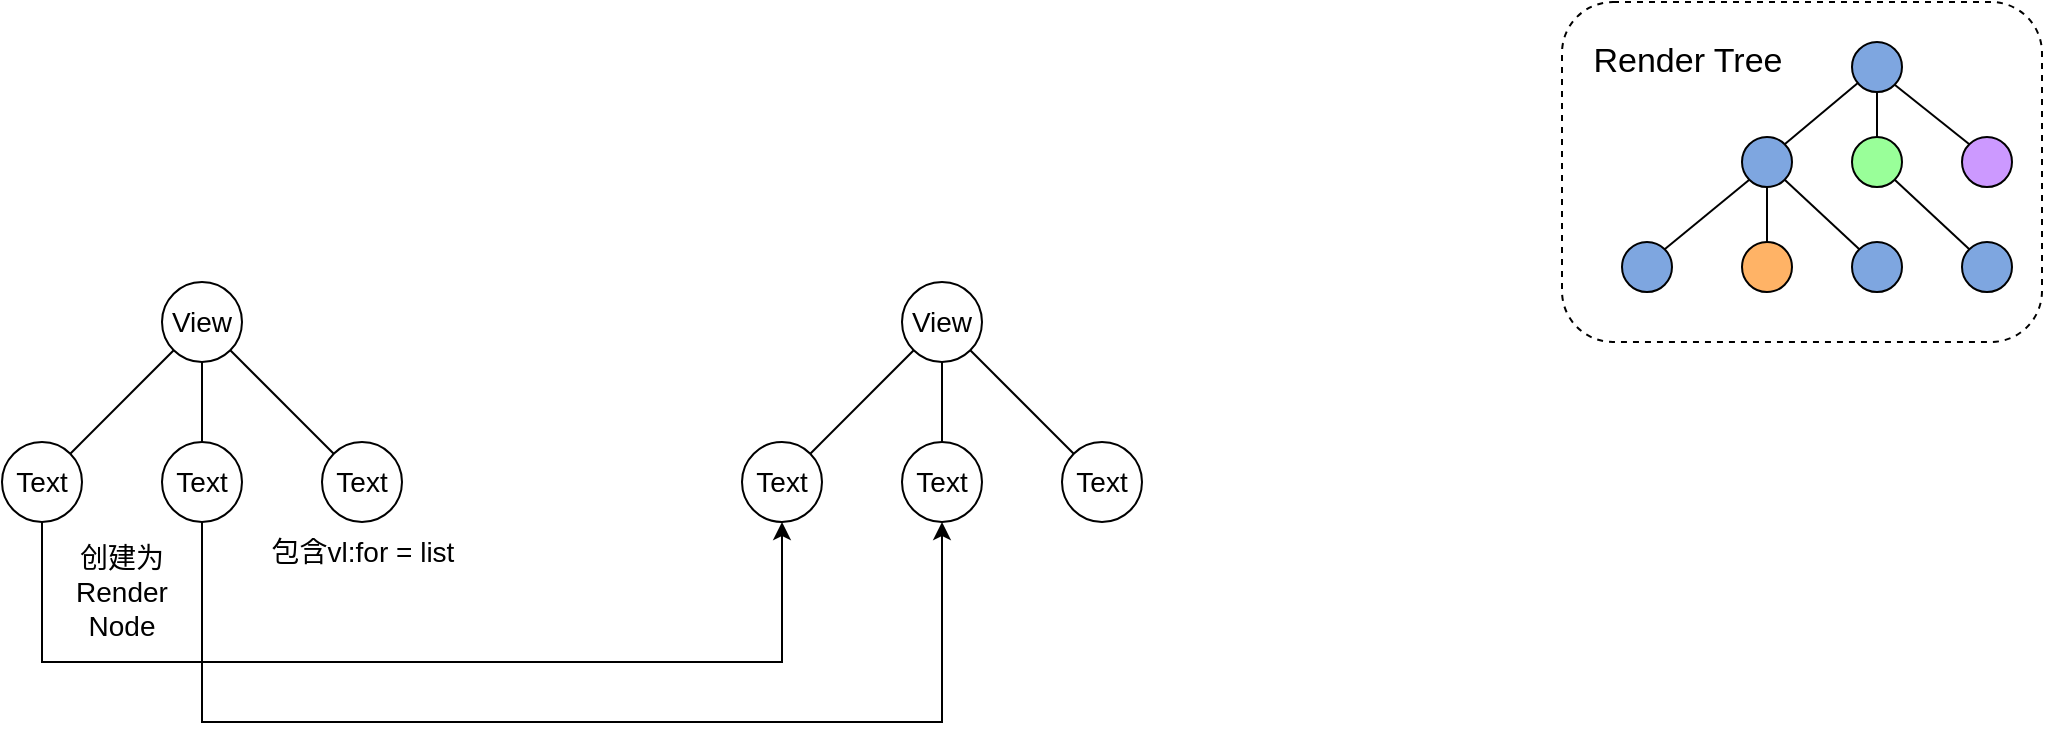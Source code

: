 <mxfile version="20.8.18" type="github" pages="2">
  <diagram name="第 1 页" id="cYTpn5aUSwXa2kTmMULK">
    <mxGraphModel dx="1978" dy="681" grid="1" gridSize="10" guides="1" tooltips="1" connect="1" arrows="1" fold="1" page="1" pageScale="1" pageWidth="827" pageHeight="1169" math="0" shadow="0">
      <root>
        <mxCell id="0" />
        <mxCell id="1" parent="0" />
        <mxCell id="NY8JZ3C-U5HUo9BYB7Ef-1" value="" style="rounded=1;whiteSpace=wrap;html=1;shadow=0;dashed=1;" vertex="1" parent="1">
          <mxGeometry x="60" y="80" width="240" height="170" as="geometry" />
        </mxCell>
        <mxCell id="g4z9N9XSjGAZjHoc07tf-1" value="View" style="ellipse;whiteSpace=wrap;html=1;aspect=fixed;fontSize=14;" vertex="1" parent="1">
          <mxGeometry x="-640" y="220" width="40" height="40" as="geometry" />
        </mxCell>
        <mxCell id="g4z9N9XSjGAZjHoc07tf-2" value="Text" style="ellipse;whiteSpace=wrap;html=1;aspect=fixed;fontSize=14;" vertex="1" parent="1">
          <mxGeometry x="-720" y="300" width="40" height="40" as="geometry" />
        </mxCell>
        <mxCell id="g4z9N9XSjGAZjHoc07tf-4" value="" style="endArrow=none;html=1;rounded=0;exitX=1;exitY=0;exitDx=0;exitDy=0;" edge="1" parent="1" source="g4z9N9XSjGAZjHoc07tf-2" target="g4z9N9XSjGAZjHoc07tf-1">
          <mxGeometry width="50" height="50" relative="1" as="geometry">
            <mxPoint x="-680" y="270" as="sourcePoint" />
            <mxPoint x="-630" y="220" as="targetPoint" />
          </mxGeometry>
        </mxCell>
        <mxCell id="g4z9N9XSjGAZjHoc07tf-5" value="Text" style="ellipse;whiteSpace=wrap;html=1;aspect=fixed;fontSize=14;" vertex="1" parent="1">
          <mxGeometry x="-640" y="300" width="40" height="40" as="geometry" />
        </mxCell>
        <mxCell id="g4z9N9XSjGAZjHoc07tf-6" value="Text" style="ellipse;whiteSpace=wrap;html=1;aspect=fixed;fontSize=14;" vertex="1" parent="1">
          <mxGeometry x="-560" y="300" width="40" height="40" as="geometry" />
        </mxCell>
        <mxCell id="g4z9N9XSjGAZjHoc07tf-7" value="" style="endArrow=none;html=1;rounded=0;entryX=0.5;entryY=1;entryDx=0;entryDy=0;" edge="1" parent="1" source="g4z9N9XSjGAZjHoc07tf-5" target="g4z9N9XSjGAZjHoc07tf-1">
          <mxGeometry width="50" height="50" relative="1" as="geometry">
            <mxPoint x="-570" y="270" as="sourcePoint" />
            <mxPoint x="-570" y="380" as="targetPoint" />
          </mxGeometry>
        </mxCell>
        <mxCell id="g4z9N9XSjGAZjHoc07tf-8" value="" style="endArrow=none;html=1;rounded=0;exitX=1;exitY=1;exitDx=0;exitDy=0;entryX=0;entryY=0;entryDx=0;entryDy=0;" edge="1" parent="1" source="g4z9N9XSjGAZjHoc07tf-1" target="g4z9N9XSjGAZjHoc07tf-6">
          <mxGeometry width="50" height="50" relative="1" as="geometry">
            <mxPoint x="-580" y="290" as="sourcePoint" />
            <mxPoint x="-560" y="300" as="targetPoint" />
          </mxGeometry>
        </mxCell>
        <mxCell id="g4z9N9XSjGAZjHoc07tf-18" value="" style="ellipse;whiteSpace=wrap;html=1;aspect=fixed;fillColor=#7EA6E0;" vertex="1" parent="1">
          <mxGeometry x="205" y="100" width="25" height="25" as="geometry" />
        </mxCell>
        <mxCell id="g4z9N9XSjGAZjHoc07tf-19" value="" style="ellipse;whiteSpace=wrap;html=1;aspect=fixed;fillColor=#7EA6E0;" vertex="1" parent="1">
          <mxGeometry x="150" y="147.5" width="25" height="25" as="geometry" />
        </mxCell>
        <mxCell id="g4z9N9XSjGAZjHoc07tf-20" value="" style="endArrow=none;html=1;rounded=0;exitX=1;exitY=0;exitDx=0;exitDy=0;" edge="1" parent="1" source="g4z9N9XSjGAZjHoc07tf-19" target="g4z9N9XSjGAZjHoc07tf-18">
          <mxGeometry width="50" height="50" relative="1" as="geometry">
            <mxPoint x="190" y="135" as="sourcePoint" />
            <mxPoint x="240" y="85" as="targetPoint" />
          </mxGeometry>
        </mxCell>
        <mxCell id="g4z9N9XSjGAZjHoc07tf-21" value="" style="ellipse;whiteSpace=wrap;html=1;aspect=fixed;fillColor=#99FF99;" vertex="1" parent="1">
          <mxGeometry x="205" y="147.5" width="25" height="25" as="geometry" />
        </mxCell>
        <mxCell id="g4z9N9XSjGAZjHoc07tf-22" value="" style="ellipse;whiteSpace=wrap;html=1;aspect=fixed;fillColor=#CC99FF;" vertex="1" parent="1">
          <mxGeometry x="260" y="147.5" width="25" height="25" as="geometry" />
        </mxCell>
        <mxCell id="g4z9N9XSjGAZjHoc07tf-23" value="" style="endArrow=none;html=1;rounded=0;entryX=0.5;entryY=1;entryDx=0;entryDy=0;" edge="1" parent="1" source="g4z9N9XSjGAZjHoc07tf-21" target="g4z9N9XSjGAZjHoc07tf-18">
          <mxGeometry width="50" height="50" relative="1" as="geometry">
            <mxPoint x="300" y="135" as="sourcePoint" />
            <mxPoint x="300" y="245" as="targetPoint" />
          </mxGeometry>
        </mxCell>
        <mxCell id="g4z9N9XSjGAZjHoc07tf-24" value="" style="endArrow=none;html=1;rounded=0;exitX=1;exitY=1;exitDx=0;exitDy=0;entryX=0;entryY=0;entryDx=0;entryDy=0;" edge="1" parent="1" source="g4z9N9XSjGAZjHoc07tf-18" target="g4z9N9XSjGAZjHoc07tf-22">
          <mxGeometry width="50" height="50" relative="1" as="geometry">
            <mxPoint x="290" y="155" as="sourcePoint" />
            <mxPoint x="310" y="165" as="targetPoint" />
          </mxGeometry>
        </mxCell>
        <mxCell id="g4z9N9XSjGAZjHoc07tf-25" value="" style="ellipse;whiteSpace=wrap;html=1;aspect=fixed;fillColor=#7EA6E0;" vertex="1" parent="1">
          <mxGeometry x="90" y="200" width="25" height="25" as="geometry" />
        </mxCell>
        <mxCell id="g4z9N9XSjGAZjHoc07tf-26" value="" style="ellipse;whiteSpace=wrap;html=1;aspect=fixed;fillColor=#FFB366;" vertex="1" parent="1">
          <mxGeometry x="150" y="200" width="25" height="25" as="geometry" />
        </mxCell>
        <mxCell id="g4z9N9XSjGAZjHoc07tf-27" value="" style="ellipse;whiteSpace=wrap;html=1;aspect=fixed;fillColor=#7EA6E0;" vertex="1" parent="1">
          <mxGeometry x="205" y="200" width="25" height="25" as="geometry" />
        </mxCell>
        <mxCell id="g4z9N9XSjGAZjHoc07tf-28" value="" style="ellipse;whiteSpace=wrap;html=1;aspect=fixed;fillColor=#7EA6E0;" vertex="1" parent="1">
          <mxGeometry x="260" y="200" width="25" height="25" as="geometry" />
        </mxCell>
        <mxCell id="g4z9N9XSjGAZjHoc07tf-29" value="" style="endArrow=none;html=1;rounded=0;exitX=1;exitY=0;exitDx=0;exitDy=0;entryX=0;entryY=1;entryDx=0;entryDy=0;" edge="1" parent="1" source="g4z9N9XSjGAZjHoc07tf-25" target="g4z9N9XSjGAZjHoc07tf-19">
          <mxGeometry width="50" height="50" relative="1" as="geometry">
            <mxPoint x="80" y="227" as="sourcePoint" />
            <mxPoint x="132" y="175" as="targetPoint" />
          </mxGeometry>
        </mxCell>
        <mxCell id="g4z9N9XSjGAZjHoc07tf-30" value="" style="endArrow=none;html=1;rounded=0;entryX=0.5;entryY=1;entryDx=0;entryDy=0;exitX=0.5;exitY=0;exitDx=0;exitDy=0;" edge="1" parent="1" source="g4z9N9XSjGAZjHoc07tf-26" target="g4z9N9XSjGAZjHoc07tf-19">
          <mxGeometry width="50" height="50" relative="1" as="geometry">
            <mxPoint x="260" y="175" as="sourcePoint" />
            <mxPoint x="260" y="135" as="targetPoint" />
          </mxGeometry>
        </mxCell>
        <mxCell id="g4z9N9XSjGAZjHoc07tf-31" value="" style="endArrow=none;html=1;rounded=0;exitX=1;exitY=1;exitDx=0;exitDy=0;entryX=0;entryY=0;entryDx=0;entryDy=0;" edge="1" parent="1" source="g4z9N9XSjGAZjHoc07tf-19" target="g4z9N9XSjGAZjHoc07tf-27">
          <mxGeometry width="50" height="50" relative="1" as="geometry">
            <mxPoint x="274" y="129" as="sourcePoint" />
            <mxPoint x="326" y="181" as="targetPoint" />
          </mxGeometry>
        </mxCell>
        <mxCell id="g4z9N9XSjGAZjHoc07tf-32" value="" style="endArrow=none;html=1;rounded=0;entryX=1;entryY=1;entryDx=0;entryDy=0;exitX=0;exitY=0;exitDx=0;exitDy=0;" edge="1" parent="1" source="g4z9N9XSjGAZjHoc07tf-28" target="g4z9N9XSjGAZjHoc07tf-21">
          <mxGeometry width="50" height="50" relative="1" as="geometry">
            <mxPoint x="390" y="265" as="sourcePoint" />
            <mxPoint x="440" y="215" as="targetPoint" />
          </mxGeometry>
        </mxCell>
        <mxCell id="NY8JZ3C-U5HUo9BYB7Ef-2" value="Render Tree" style="text;html=1;strokeColor=none;fillColor=none;align=center;verticalAlign=middle;whiteSpace=wrap;rounded=0;fontSize=17;" vertex="1" parent="1">
          <mxGeometry x="70" y="95" width="106" height="30" as="geometry" />
        </mxCell>
        <mxCell id="NY8JZ3C-U5HUo9BYB7Ef-5" value="View" style="ellipse;whiteSpace=wrap;html=1;aspect=fixed;fontSize=14;" vertex="1" parent="1">
          <mxGeometry x="-270" y="220" width="40" height="40" as="geometry" />
        </mxCell>
        <mxCell id="NY8JZ3C-U5HUo9BYB7Ef-6" value="Text" style="ellipse;whiteSpace=wrap;html=1;aspect=fixed;fontSize=14;" vertex="1" parent="1">
          <mxGeometry x="-350" y="300" width="40" height="40" as="geometry" />
        </mxCell>
        <mxCell id="NY8JZ3C-U5HUo9BYB7Ef-7" value="" style="endArrow=none;html=1;rounded=0;exitX=1;exitY=0;exitDx=0;exitDy=0;" edge="1" parent="1" source="NY8JZ3C-U5HUo9BYB7Ef-6" target="NY8JZ3C-U5HUo9BYB7Ef-5">
          <mxGeometry width="50" height="50" relative="1" as="geometry">
            <mxPoint x="-310" y="270" as="sourcePoint" />
            <mxPoint x="-260" y="220" as="targetPoint" />
          </mxGeometry>
        </mxCell>
        <mxCell id="NY8JZ3C-U5HUo9BYB7Ef-8" value="Text" style="ellipse;whiteSpace=wrap;html=1;aspect=fixed;fontSize=14;" vertex="1" parent="1">
          <mxGeometry x="-270" y="300" width="40" height="40" as="geometry" />
        </mxCell>
        <mxCell id="NY8JZ3C-U5HUo9BYB7Ef-9" value="Text" style="ellipse;whiteSpace=wrap;html=1;aspect=fixed;fontSize=14;" vertex="1" parent="1">
          <mxGeometry x="-190" y="300" width="40" height="40" as="geometry" />
        </mxCell>
        <mxCell id="NY8JZ3C-U5HUo9BYB7Ef-10" value="" style="endArrow=none;html=1;rounded=0;entryX=0.5;entryY=1;entryDx=0;entryDy=0;" edge="1" parent="1" source="NY8JZ3C-U5HUo9BYB7Ef-8" target="NY8JZ3C-U5HUo9BYB7Ef-5">
          <mxGeometry width="50" height="50" relative="1" as="geometry">
            <mxPoint x="-200" y="270" as="sourcePoint" />
            <mxPoint x="-200" y="380" as="targetPoint" />
          </mxGeometry>
        </mxCell>
        <mxCell id="NY8JZ3C-U5HUo9BYB7Ef-11" value="" style="endArrow=none;html=1;rounded=0;exitX=1;exitY=1;exitDx=0;exitDy=0;entryX=0;entryY=0;entryDx=0;entryDy=0;" edge="1" parent="1" source="NY8JZ3C-U5HUo9BYB7Ef-5" target="NY8JZ3C-U5HUo9BYB7Ef-9">
          <mxGeometry width="50" height="50" relative="1" as="geometry">
            <mxPoint x="-210" y="290" as="sourcePoint" />
            <mxPoint x="-190" y="300" as="targetPoint" />
          </mxGeometry>
        </mxCell>
        <mxCell id="NY8JZ3C-U5HUo9BYB7Ef-12" value="" style="endArrow=classic;html=1;rounded=0;fontSize=14;exitX=0.5;exitY=1;exitDx=0;exitDy=0;entryX=0.5;entryY=1;entryDx=0;entryDy=0;" edge="1" parent="1" source="g4z9N9XSjGAZjHoc07tf-5" target="NY8JZ3C-U5HUo9BYB7Ef-8">
          <mxGeometry width="50" height="50" relative="1" as="geometry">
            <mxPoint x="-580" y="460" as="sourcePoint" />
            <mxPoint x="-530" y="410" as="targetPoint" />
            <Array as="points">
              <mxPoint x="-620" y="440" />
              <mxPoint x="-510" y="440" />
              <mxPoint x="-400" y="440" />
              <mxPoint x="-250" y="440" />
            </Array>
          </mxGeometry>
        </mxCell>
        <mxCell id="NY8JZ3C-U5HUo9BYB7Ef-13" value="" style="endArrow=classic;html=1;rounded=0;fontSize=14;exitX=0.5;exitY=1;exitDx=0;exitDy=0;entryX=0.5;entryY=1;entryDx=0;entryDy=0;" edge="1" parent="1" source="g4z9N9XSjGAZjHoc07tf-2" target="NY8JZ3C-U5HUo9BYB7Ef-6">
          <mxGeometry width="50" height="50" relative="1" as="geometry">
            <mxPoint x="-720" y="350" as="sourcePoint" />
            <mxPoint x="-380" y="360" as="targetPoint" />
            <Array as="points">
              <mxPoint x="-700" y="410" />
              <mxPoint x="-590" y="410" />
              <mxPoint x="-480" y="410" />
              <mxPoint x="-330" y="410" />
            </Array>
          </mxGeometry>
        </mxCell>
        <mxCell id="NY8JZ3C-U5HUo9BYB7Ef-14" value="创建为Render Node" style="text;html=1;strokeColor=none;fillColor=none;align=center;verticalAlign=middle;whiteSpace=wrap;rounded=0;fontSize=14;" vertex="1" parent="1">
          <mxGeometry x="-690" y="360" width="60" height="30" as="geometry" />
        </mxCell>
        <mxCell id="NY8JZ3C-U5HUo9BYB7Ef-15" value="包含vl:for = list" style="text;html=1;strokeColor=none;fillColor=none;align=center;verticalAlign=middle;whiteSpace=wrap;rounded=0;fontSize=14;" vertex="1" parent="1">
          <mxGeometry x="-590.5" y="340" width="101" height="30" as="geometry" />
        </mxCell>
      </root>
    </mxGraphModel>
  </diagram>
  <diagram id="zvuPknx_NZuE98oMCojz" name="第 2 页">
    <mxGraphModel dx="1242" dy="726" grid="1" gridSize="10" guides="1" tooltips="1" connect="1" arrows="1" fold="1" page="1" pageScale="1" pageWidth="827" pageHeight="1169" math="0" shadow="0">
      <root>
        <mxCell id="0" />
        <mxCell id="1" parent="0" />
      </root>
    </mxGraphModel>
  </diagram>
</mxfile>
